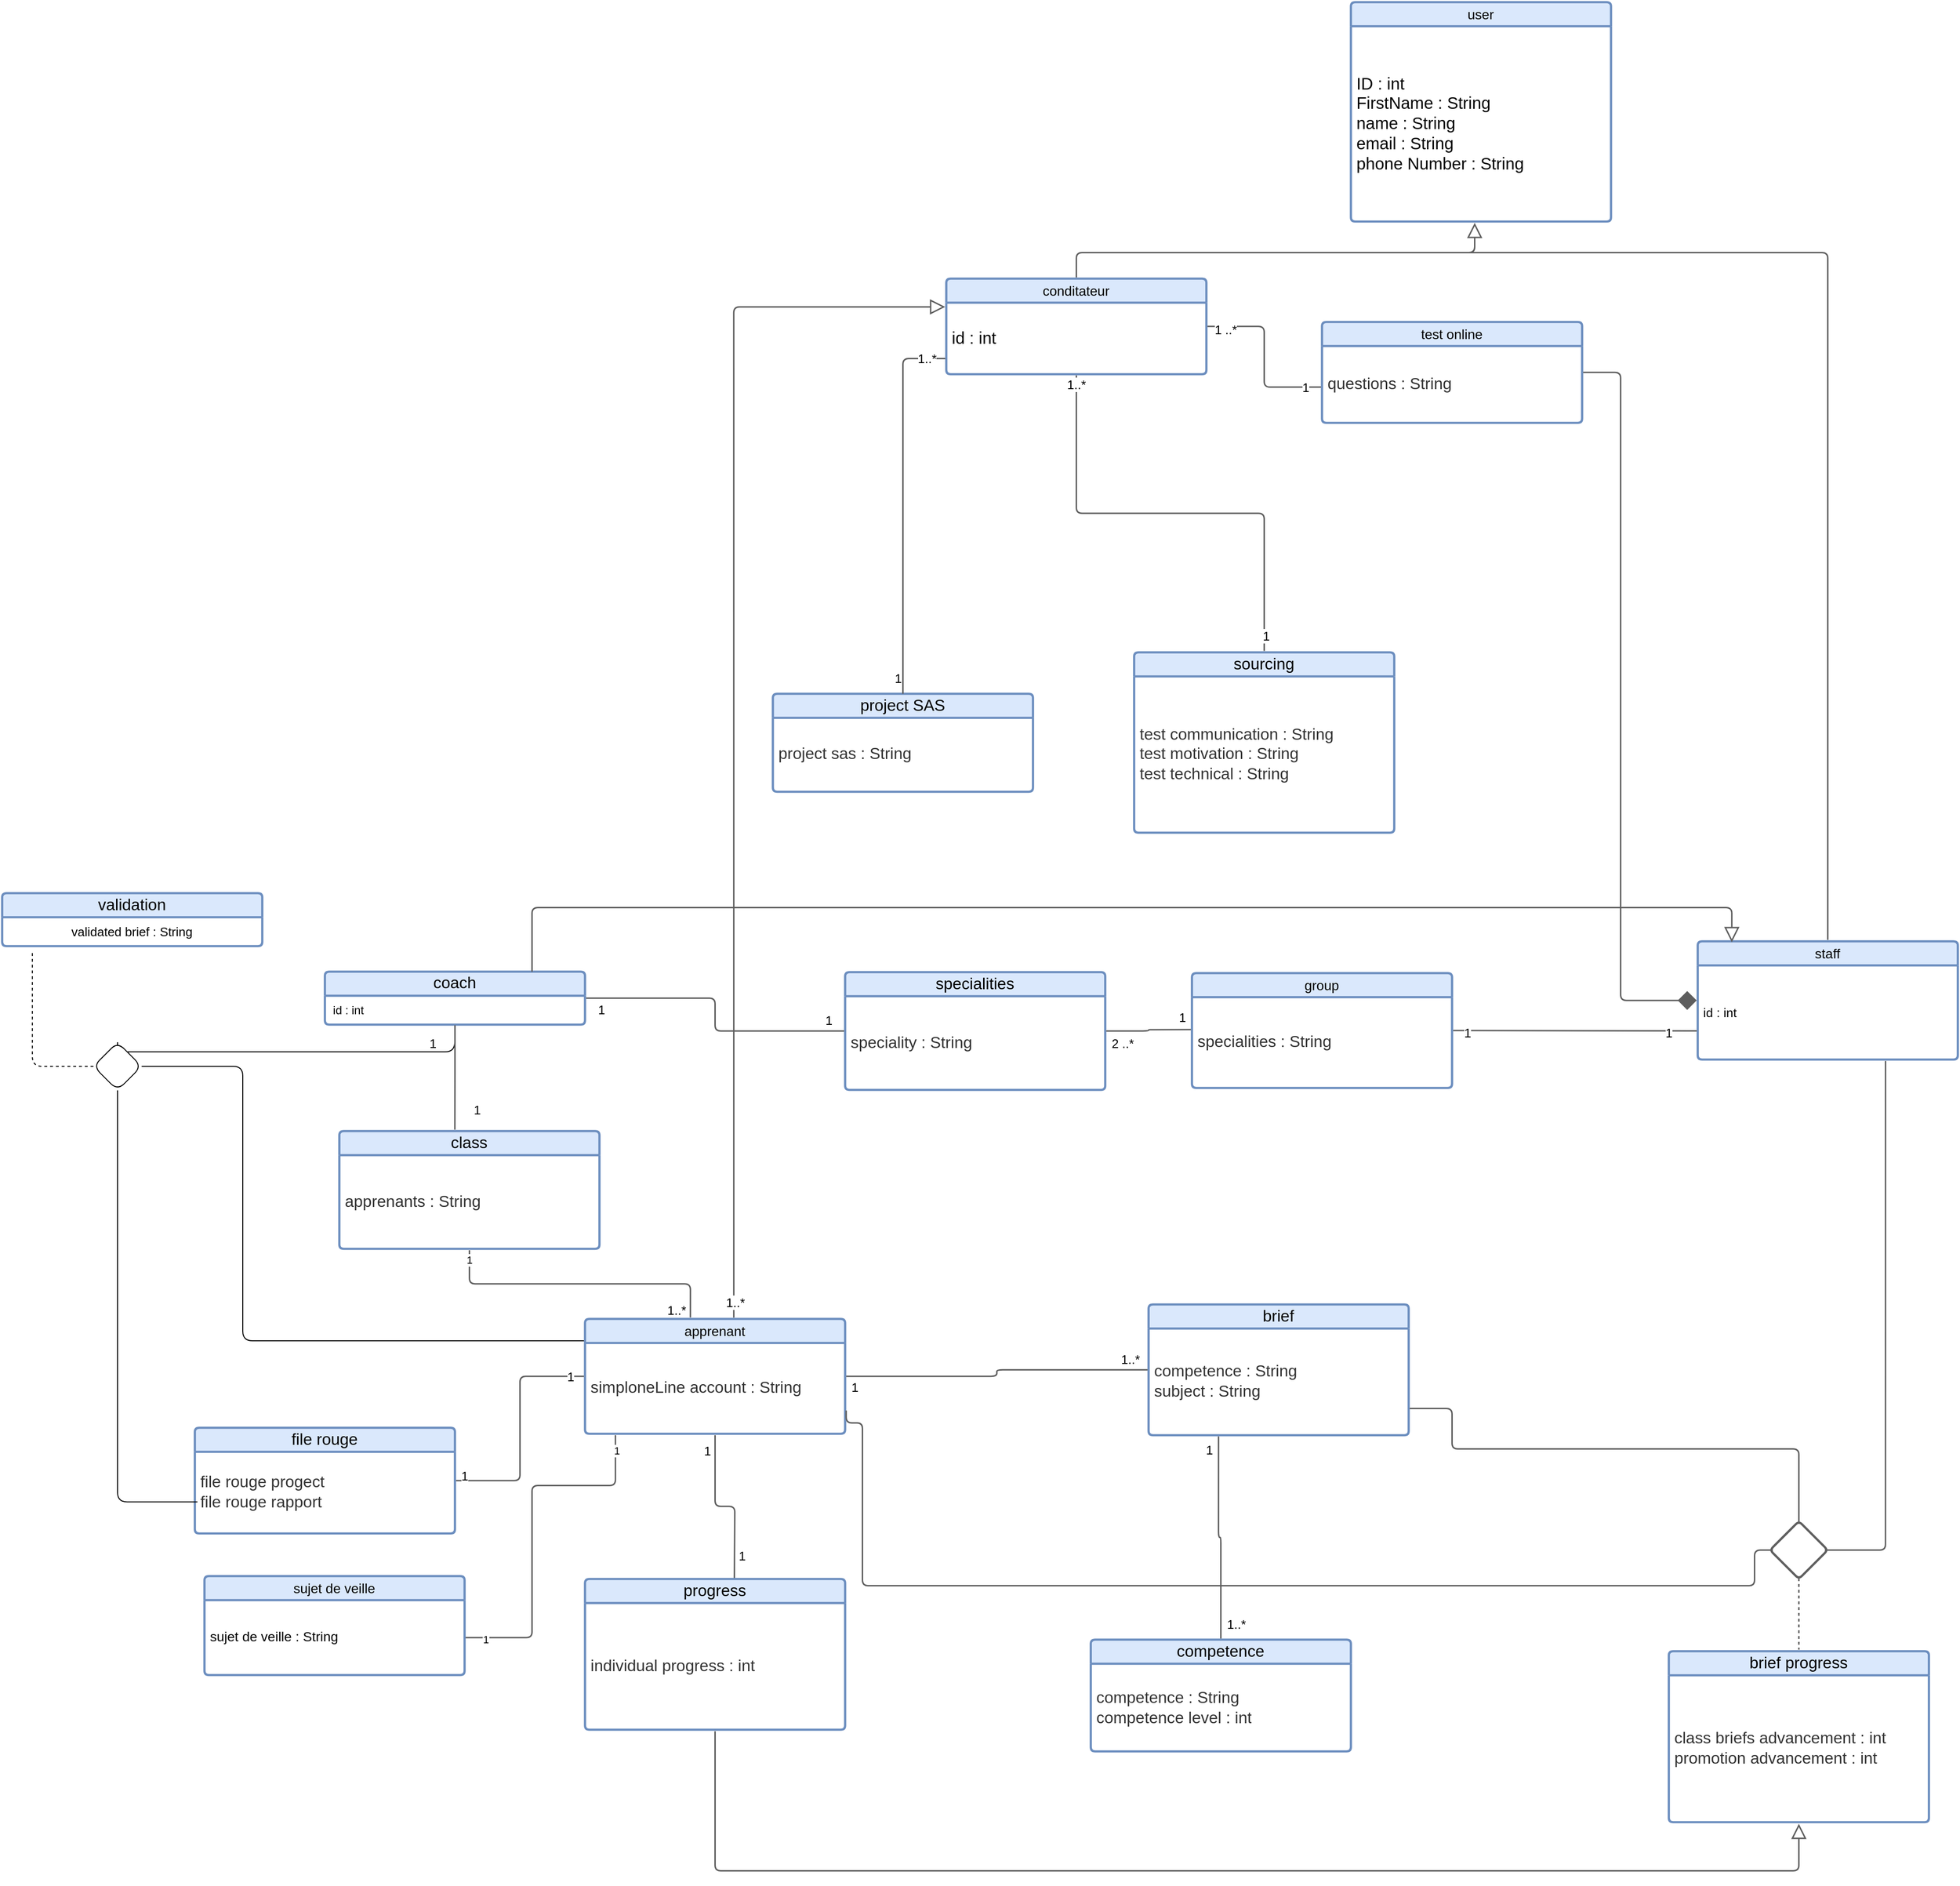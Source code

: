 <mxfile version="15.8.4" type="device"><diagram id="iFi_1IONrO33MIai2x0h" name="Page-1"><mxGraphModel dx="2500" dy="1008" grid="1" gridSize="10" guides="1" tooltips="1" connect="1" arrows="1" fold="1" page="1" pageScale="1" pageWidth="827" pageHeight="1169" math="0" shadow="0"><root><mxCell id="0"/><mxCell id="1" parent="0"/><mxCell id="5kZ_TZ2SqLqfajJlFCpO-47" value="conditateur" style="html=1;overflow=block;blockSpacing=1;whiteSpace=wrap;swimlane;childLayout=stackLayout;horizontal=1;horizontalStack=0;resizeParent=1;resizeParentMax=0;resizeLast=0;collapsible=0;fontStyle=0;marginBottom=0;swimlaneFillColor=#ffffff;startSize=25;whiteSpace=wrap;fontSize=14;whiteSpace=wrap;align=center;spacing=0;strokeColor=#6c8ebf;strokeOpacity=100;absoluteArcSize=1;arcSize=9;strokeWidth=2.3;fillColor=#dae8fc;rounded=1;" parent="1" vertex="1"><mxGeometry x="190" y="407" width="270" height="99.25" as="geometry"/></mxCell><mxCell id="5kZ_TZ2SqLqfajJlFCpO-48" value="id : int" style="part=1;html=1;whiteSpace=wrap;resizeHeight=0;strokeColor=none;fillColor=none;align=left;verticalAlign=middle;spacingLeft=4;spacingRight=4;overflow=hidden;rotatable=0;points=[[0,0.5],[1,0.5]];portConstraint=eastwest;swimlaneFillColor=#ffffff;strokeOpacity=100;whiteSpace=wrap;fontSize=17.3;fontColor=#000000;rounded=1;" parent="5kZ_TZ2SqLqfajJlFCpO-47" vertex="1"><mxGeometry y="25" width="270" height="74.25" as="geometry"/></mxCell><mxCell id="5kZ_TZ2SqLqfajJlFCpO-49" value="staff" style="html=1;overflow=block;blockSpacing=1;whiteSpace=wrap;swimlane;childLayout=stackLayout;horizontal=1;horizontalStack=0;resizeParent=1;resizeParentMax=0;resizeLast=0;collapsible=0;fontStyle=0;marginBottom=0;swimlaneFillColor=#ffffff;startSize=25;whiteSpace=wrap;fontSize=14;whiteSpace=wrap;align=center;spacing=0;strokeColor=#6c8ebf;strokeOpacity=100;absoluteArcSize=1;arcSize=9;strokeWidth=2.3;fillColor=#dae8fc;rounded=1;" parent="1" vertex="1"><mxGeometry x="970" y="1095" width="270" height="122.75" as="geometry"/></mxCell><mxCell id="5kZ_TZ2SqLqfajJlFCpO-50" value="id : int" style="part=1;html=1;whiteSpace=wrap;resizeHeight=0;strokeColor=none;fillColor=none;align=left;verticalAlign=middle;spacingLeft=4;spacingRight=4;overflow=hidden;rotatable=0;points=[[0,0.5],[1,0.5]];portConstraint=eastwest;swimlaneFillColor=#ffffff;strokeOpacity=100;whiteSpace=wrap;fontSize=13;rounded=1;" parent="5kZ_TZ2SqLqfajJlFCpO-49" vertex="1"><mxGeometry y="25" width="270" height="97.75" as="geometry"/></mxCell><mxCell id="5kZ_TZ2SqLqfajJlFCpO-51" value="test online" style="html=1;overflow=block;blockSpacing=1;whiteSpace=wrap;swimlane;childLayout=stackLayout;horizontal=1;horizontalStack=0;resizeParent=1;resizeParentMax=0;resizeLast=0;collapsible=0;fontStyle=0;marginBottom=0;swimlaneFillColor=#ffffff;startSize=25;whiteSpace=wrap;fontSize=14;whiteSpace=wrap;align=center;spacing=0;strokeColor=#6c8ebf;strokeOpacity=100;absoluteArcSize=1;arcSize=9;strokeWidth=2.3;fillColor=#dae8fc;rounded=1;" parent="1" vertex="1"><mxGeometry x="580" y="452" width="270" height="104.75" as="geometry"/></mxCell><mxCell id="5kZ_TZ2SqLqfajJlFCpO-52" value="questions : String" style="part=1;html=1;whiteSpace=wrap;resizeHeight=0;strokeColor=none;fillColor=none;align=left;verticalAlign=middle;spacingLeft=4;spacingRight=4;overflow=hidden;rotatable=0;points=[[0,0.5],[1,0.5]];portConstraint=eastwest;swimlaneFillColor=#ffffff;strokeOpacity=100;whiteSpace=wrap;fontSize=16.7;fontColor=#333333;rounded=1;" parent="5kZ_TZ2SqLqfajJlFCpO-51" vertex="1"><mxGeometry y="25" width="270" height="79.75" as="geometry"/></mxCell><UserObject label="" lucidchartObjectId="7u-u6jPQKgMD" id="5kZ_TZ2SqLqfajJlFCpO-53"><mxCell style="html=1;jettySize=18;whiteSpace=wrap;fontSize=13;strokeColor=#5E5E5E;strokeWidth=1.5;arcSize=12;edgeStyle=orthogonalEdgeStyle;startArrow=none;;endArrow=none;;exitX=1.004;exitY=0.5;exitPerimeter=0;entryX=-0.004;entryY=0.645;entryPerimeter=0;" parent="1" source="5kZ_TZ2SqLqfajJlFCpO-47" target="5kZ_TZ2SqLqfajJlFCpO-51" edge="1"><mxGeometry width="100" height="100" relative="1" as="geometry"><Array as="points"/></mxGeometry></mxCell></UserObject><mxCell id="5kZ_TZ2SqLqfajJlFCpO-54" value="1 ..*" style="text;html=1;resizable=0;labelBackgroundColor=#ffffff;align=center;verticalAlign=middle;;fontSize=13;rounded=1;" parent="5kZ_TZ2SqLqfajJlFCpO-53" vertex="1"><mxGeometry x="-0.83" relative="1" as="geometry"><mxPoint x="3" y="3" as="offset"/></mxGeometry></mxCell><mxCell id="5kZ_TZ2SqLqfajJlFCpO-55" value="1" style="text;html=1;resizable=0;labelBackgroundColor=#ffffff;align=center;verticalAlign=middle;;fontSize=13;rounded=1;" parent="5kZ_TZ2SqLqfajJlFCpO-53" vertex="1"><mxGeometry x="0.822" relative="1" as="geometry"><mxPoint as="offset"/></mxGeometry></mxCell><mxCell id="5kZ_TZ2SqLqfajJlFCpO-56" value="project SAS" style="html=1;overflow=block;blockSpacing=1;whiteSpace=wrap;swimlane;childLayout=stackLayout;horizontal=1;horizontalStack=0;resizeParent=1;resizeParentMax=0;resizeLast=0;collapsible=0;fontStyle=0;marginBottom=0;swimlaneFillColor=#ffffff;startSize=25;whiteSpace=wrap;fontSize=16.7;whiteSpace=wrap;align=center;spacing=0;strokeColor=#6c8ebf;strokeOpacity=100;absoluteArcSize=1;arcSize=9;strokeWidth=2.3;fillColor=#dae8fc;rounded=1;" parent="1" vertex="1"><mxGeometry x="10" y="838" width="270" height="101.75" as="geometry"/></mxCell><mxCell id="5kZ_TZ2SqLqfajJlFCpO-57" value="project sas : String" style="part=1;html=1;whiteSpace=wrap;resizeHeight=0;strokeColor=none;fillColor=none;align=left;verticalAlign=middle;spacingLeft=4;spacingRight=4;overflow=hidden;rotatable=0;points=[[0,0.5],[1,0.5]];portConstraint=eastwest;swimlaneFillColor=#ffffff;strokeOpacity=100;whiteSpace=wrap;fontSize=16.7;fontColor=#333333;rounded=1;" parent="5kZ_TZ2SqLqfajJlFCpO-56" vertex="1"><mxGeometry y="25" width="270" height="76.75" as="geometry"/></mxCell><UserObject label="" lucidchartObjectId="xE-u6oI-9rrr" id="5kZ_TZ2SqLqfajJlFCpO-58"><mxCell style="html=1;jettySize=18;whiteSpace=wrap;fontSize=13;strokeColor=#5E5E5E;strokeWidth=1.5;arcSize=12;edgeStyle=orthogonalEdgeStyle;startArrow=none;;endArrow=none;;exitX=0.5;exitY=1.012;exitPerimeter=0;entryX=0.5;entryY=-0.008;entryPerimeter=0;" parent="1" source="5kZ_TZ2SqLqfajJlFCpO-47" target="5kZ_TZ2SqLqfajJlFCpO-61" edge="1"><mxGeometry width="100" height="100" relative="1" as="geometry"><Array as="points"/></mxGeometry></mxCell></UserObject><mxCell id="5kZ_TZ2SqLqfajJlFCpO-59" value="1..*" style="edgeLabel;html=1;align=center;verticalAlign=middle;resizable=0;points=[];fontSize=13;" parent="5kZ_TZ2SqLqfajJlFCpO-58" vertex="1" connectable="0"><mxGeometry x="-0.963" relative="1" as="geometry"><mxPoint as="offset"/></mxGeometry></mxCell><mxCell id="5kZ_TZ2SqLqfajJlFCpO-60" value="1" style="edgeLabel;html=1;align=center;verticalAlign=middle;resizable=0;points=[];fontSize=13;" parent="5kZ_TZ2SqLqfajJlFCpO-58" vertex="1" connectable="0"><mxGeometry x="0.934" y="2" relative="1" as="geometry"><mxPoint as="offset"/></mxGeometry></mxCell><mxCell id="5kZ_TZ2SqLqfajJlFCpO-61" value="sourcing" style="html=1;overflow=block;blockSpacing=1;whiteSpace=wrap;swimlane;childLayout=stackLayout;horizontal=1;horizontalStack=0;resizeParent=1;resizeParentMax=0;resizeLast=0;collapsible=0;fontStyle=0;marginBottom=0;swimlaneFillColor=#ffffff;startSize=25;whiteSpace=wrap;fontSize=16.7;whiteSpace=wrap;align=center;spacing=0;strokeColor=#6c8ebf;strokeOpacity=100;absoluteArcSize=1;arcSize=9;strokeWidth=2.3;fillColor=#dae8fc;rounded=1;" parent="1" vertex="1"><mxGeometry x="385" y="795" width="270" height="187.25" as="geometry"/></mxCell><mxCell id="5kZ_TZ2SqLqfajJlFCpO-62" value="test communication : String&lt;br&gt;test motivation : String&lt;br&gt;test technical : String" style="part=1;html=1;whiteSpace=wrap;resizeHeight=0;strokeColor=none;fillColor=none;align=left;verticalAlign=middle;spacingLeft=4;spacingRight=4;overflow=hidden;rotatable=0;points=[[0,0.5],[1,0.5]];portConstraint=eastwest;swimlaneFillColor=#ffffff;strokeOpacity=100;whiteSpace=wrap;fontSize=16.7;fontColor=#333333;rounded=1;" parent="5kZ_TZ2SqLqfajJlFCpO-61" vertex="1"><mxGeometry y="25" width="270" height="162.25" as="geometry"/></mxCell><UserObject label="" lucidchartObjectId="IZ-u.gQhB9zU" id="5kZ_TZ2SqLqfajJlFCpO-63"><mxCell style="html=1;jettySize=18;whiteSpace=wrap;fontSize=13;strokeColor=#5E5E5E;strokeWidth=1.5;arcSize=12;edgeStyle=orthogonalEdgeStyle;startArrow=none;;endArrow=none;;entryX=0.5;entryY=0;entryDx=0;entryDy=0;" parent="1" target="5kZ_TZ2SqLqfajJlFCpO-56" edge="1"><mxGeometry width="100" height="100" relative="1" as="geometry"><Array as="points"><mxPoint x="145" y="490"/></Array><mxPoint x="189" y="490" as="sourcePoint"/><mxPoint x="145" y="826.575" as="targetPoint"/></mxGeometry></mxCell></UserObject><mxCell id="5kZ_TZ2SqLqfajJlFCpO-64" value="1..*" style="text;html=1;resizable=0;labelBackgroundColor=#ffffff;align=center;verticalAlign=middle;;fontSize=13;rounded=1;" parent="5kZ_TZ2SqLqfajJlFCpO-63" vertex="1"><mxGeometry x="-0.939" relative="1" as="geometry"><mxPoint x="-7" as="offset"/></mxGeometry></mxCell><mxCell id="5kZ_TZ2SqLqfajJlFCpO-65" value="1" style="text;html=1;resizable=0;labelBackgroundColor=#ffffff;align=center;verticalAlign=middle;;fontSize=13;rounded=1;" parent="5kZ_TZ2SqLqfajJlFCpO-63" vertex="1"><mxGeometry x="0.956" relative="1" as="geometry"><mxPoint x="-5" y="-8" as="offset"/></mxGeometry></mxCell><UserObject label="" lucidchartObjectId="b6-uvmp-39_0" id="5kZ_TZ2SqLqfajJlFCpO-66"><mxCell style="html=1;jettySize=18;whiteSpace=wrap;fontSize=13;strokeColor=#5E5E5E;strokeWidth=1.5;arcSize=12;edgeStyle=orthogonalEdgeStyle;startArrow=diamond;startFill=1;startSize=16;;endArrow=none;;exitX=-0.004;exitY=0.5;exitPerimeter=0;entryX=1.004;entryY=0.5;entryPerimeter=0;" parent="1" source="5kZ_TZ2SqLqfajJlFCpO-49" target="5kZ_TZ2SqLqfajJlFCpO-51" edge="1"><mxGeometry width="100" height="100" relative="1" as="geometry"><Array as="points"><mxPoint x="890" y="1156"/><mxPoint x="890" y="504"/></Array></mxGeometry></mxCell></UserObject><UserObject label="" lucidchartObjectId="Y9-ui7jNYB69" id="5kZ_TZ2SqLqfajJlFCpO-68"><mxCell style="html=1;jettySize=18;whiteSpace=wrap;fontSize=13;strokeColor=#5E5E5E;strokeWidth=1.5;arcSize=12;edgeStyle=orthogonalEdgeStyle;startArrow=block;startFill=0;startSize=12;;endArrow=none;;exitX=-0.004;exitY=0.296;exitPerimeter=0;entryX=0.572;entryY=-0.012;entryPerimeter=0;" parent="1" source="5kZ_TZ2SqLqfajJlFCpO-47" target="5kZ_TZ2SqLqfajJlFCpO-70" edge="1"><mxGeometry width="100" height="100" relative="1" as="geometry"><Array as="points"/></mxGeometry></mxCell></UserObject><mxCell id="5kZ_TZ2SqLqfajJlFCpO-69" style="edgeStyle=orthogonalEdgeStyle;orthogonalLoop=1;jettySize=auto;html=1;entryX=1;entryY=0.5;entryDx=0;entryDy=0;endArrow=none;endFill=0;" parent="1" source="5kZ_TZ2SqLqfajJlFCpO-70" target="5kZ_TZ2SqLqfajJlFCpO-140" edge="1"><mxGeometry relative="1" as="geometry"><Array as="points"><mxPoint x="-540" y="1510"/><mxPoint x="-540" y="1225"/></Array></mxGeometry></mxCell><mxCell id="5kZ_TZ2SqLqfajJlFCpO-70" value="apprenant" style="html=1;overflow=block;blockSpacing=1;whiteSpace=wrap;swimlane;childLayout=stackLayout;horizontal=1;horizontalStack=0;resizeParent=1;resizeParentMax=0;resizeLast=0;collapsible=0;fontStyle=0;marginBottom=0;swimlaneFillColor=#ffffff;startSize=25;whiteSpace=wrap;fontSize=14;whiteSpace=wrap;align=center;spacing=0;strokeColor=#6c8ebf;strokeOpacity=100;absoluteArcSize=1;arcSize=9;strokeWidth=2.3;fillColor=#dae8fc;rounded=1;" parent="1" vertex="1"><mxGeometry x="-185" y="1487" width="270" height="119.25" as="geometry"/></mxCell><mxCell id="5kZ_TZ2SqLqfajJlFCpO-71" value="simploneLine account : String" style="part=1;html=1;whiteSpace=wrap;resizeHeight=0;strokeColor=none;fillColor=none;align=left;verticalAlign=middle;spacingLeft=4;spacingRight=4;overflow=hidden;rotatable=0;points=[[0,0.5],[1,0.5]];portConstraint=eastwest;swimlaneFillColor=#ffffff;strokeOpacity=100;whiteSpace=wrap;fontSize=16.7;fontColor=#333333;rounded=1;" parent="5kZ_TZ2SqLqfajJlFCpO-70" vertex="1"><mxGeometry y="25" width="270" height="94.25" as="geometry"/></mxCell><mxCell id="5kZ_TZ2SqLqfajJlFCpO-72" value="brief" style="html=1;overflow=block;blockSpacing=1;whiteSpace=wrap;swimlane;childLayout=stackLayout;horizontal=1;horizontalStack=0;resizeParent=1;resizeParentMax=0;resizeLast=0;collapsible=0;fontStyle=0;marginBottom=0;swimlaneFillColor=#ffffff;startSize=25;whiteSpace=wrap;fontSize=16.7;whiteSpace=wrap;align=center;spacing=0;strokeColor=#6c8ebf;strokeOpacity=100;absoluteArcSize=1;arcSize=9;strokeWidth=2.3;fillColor=#dae8fc;rounded=1;" parent="1" vertex="1"><mxGeometry x="400" y="1472" width="270" height="135.75" as="geometry"/></mxCell><mxCell id="5kZ_TZ2SqLqfajJlFCpO-73" value="competence : String&lt;br&gt;subject : String" style="part=1;html=1;whiteSpace=wrap;resizeHeight=0;strokeColor=none;fillColor=none;align=left;verticalAlign=middle;spacingLeft=4;spacingRight=4;overflow=hidden;rotatable=0;points=[[0,0.5],[1,0.5]];portConstraint=eastwest;swimlaneFillColor=#ffffff;strokeOpacity=100;whiteSpace=wrap;fontSize=16.7;fontColor=#333333;rounded=1;" parent="5kZ_TZ2SqLqfajJlFCpO-72" vertex="1"><mxGeometry y="25" width="270" height="110.75" as="geometry"/></mxCell><UserObject label="" lucidchartObjectId="C.-uoaowPNWw" id="5kZ_TZ2SqLqfajJlFCpO-74"><mxCell style="html=1;jettySize=18;whiteSpace=wrap;fontSize=13;strokeColor=#5E5E5E;strokeWidth=1.5;arcSize=12;edgeStyle=orthogonalEdgeStyle;startArrow=none;;endArrow=none;;exitX=1.004;exitY=0.5;exitPerimeter=0;entryX=-0.004;entryY=0.5;entryPerimeter=0;" parent="1" source="5kZ_TZ2SqLqfajJlFCpO-70" target="5kZ_TZ2SqLqfajJlFCpO-72" edge="1"><mxGeometry width="100" height="100" relative="1" as="geometry"><Array as="points"/></mxGeometry></mxCell></UserObject><mxCell id="5kZ_TZ2SqLqfajJlFCpO-75" value="1" style="text;html=1;resizable=0;labelBackgroundColor=#ffffff;align=center;verticalAlign=middle;;fontSize=13;rounded=1;" parent="5kZ_TZ2SqLqfajJlFCpO-74" vertex="1"><mxGeometry x="-0.944" relative="1" as="geometry"><mxPoint y="11.5" as="offset"/></mxGeometry></mxCell><mxCell id="5kZ_TZ2SqLqfajJlFCpO-76" value="1..*" style="text;html=1;resizable=0;labelBackgroundColor=#ffffff;align=center;verticalAlign=middle;;fontSize=13;rounded=1;" parent="5kZ_TZ2SqLqfajJlFCpO-74" vertex="1"><mxGeometry x="0.888" relative="1" as="geometry"><mxPoint y="-11.5" as="offset"/></mxGeometry></mxCell><UserObject label="" lucidchartObjectId="9a_uq-U1WEQw" id="5kZ_TZ2SqLqfajJlFCpO-80"><mxCell style="html=1;jettySize=18;whiteSpace=wrap;fontSize=13;strokeColor=#5E5E5E;strokeWidth=1.5;arcSize=12;edgeStyle=orthogonalEdgeStyle;startArrow=none;;endArrow=none;;entryX=1.004;entryY=0.5;entryPerimeter=0;" parent="1" target="5kZ_TZ2SqLqfajJlFCpO-105" edge="1"><mxGeometry width="100" height="100" relative="1" as="geometry"><Array as="points"><mxPoint x="969" y="1188"/></Array><mxPoint x="969.0" y="1188.0" as="sourcePoint"/></mxGeometry></mxCell></UserObject><mxCell id="5kZ_TZ2SqLqfajJlFCpO-81" value="1" style="text;html=1;resizable=0;labelBackgroundColor=#ffffff;align=center;verticalAlign=middle;;fontSize=13;rounded=1;" parent="5kZ_TZ2SqLqfajJlFCpO-80" vertex="1"><mxGeometry x="-0.921" relative="1" as="geometry"><mxPoint x="-19" y="2" as="offset"/></mxGeometry></mxCell><mxCell id="5kZ_TZ2SqLqfajJlFCpO-82" value="1" style="text;html=1;resizable=0;labelBackgroundColor=#ffffff;align=center;verticalAlign=middle;;fontSize=13;rounded=1;" parent="5kZ_TZ2SqLqfajJlFCpO-80" vertex="1"><mxGeometry x="0.855" relative="1" as="geometry"><mxPoint x="-4" y="2" as="offset"/></mxGeometry></mxCell><UserObject label="" lucidchartObjectId="ac_urJBIGnYw" id="5kZ_TZ2SqLqfajJlFCpO-83"><mxCell style="html=1;jettySize=18;whiteSpace=wrap;fontSize=13;strokeColor=#5E5E5E;strokeWidth=1.5;arcSize=12;edgeStyle=orthogonalEdgeStyle;startArrow=none;;endArrow=none;;exitX=0.269;exitY=1.009;exitPerimeter=0;entryX=0.5;entryY=-0.01;entryPerimeter=0;" parent="1" source="5kZ_TZ2SqLqfajJlFCpO-72" target="5kZ_TZ2SqLqfajJlFCpO-86" edge="1"><mxGeometry width="100" height="100" relative="1" as="geometry"><Array as="points"/></mxGeometry></mxCell></UserObject><mxCell id="5kZ_TZ2SqLqfajJlFCpO-84" value="1" style="text;html=1;resizable=0;labelBackgroundColor=#ffffff;align=center;verticalAlign=middle;;fontSize=13;rounded=1;" parent="5kZ_TZ2SqLqfajJlFCpO-83" vertex="1"><mxGeometry x="-0.867" relative="1" as="geometry"><mxPoint x="-10.37" as="offset"/></mxGeometry></mxCell><mxCell id="5kZ_TZ2SqLqfajJlFCpO-85" value="1..*" style="text;html=1;resizable=0;labelBackgroundColor=#ffffff;align=center;verticalAlign=middle;;fontSize=13;rounded=1;" parent="5kZ_TZ2SqLqfajJlFCpO-83" vertex="1"><mxGeometry x="0.857" relative="1" as="geometry"><mxPoint x="15.87" as="offset"/></mxGeometry></mxCell><mxCell id="5kZ_TZ2SqLqfajJlFCpO-86" value="competence" style="html=1;overflow=block;blockSpacing=1;whiteSpace=wrap;swimlane;childLayout=stackLayout;horizontal=1;horizontalStack=0;resizeParent=1;resizeParentMax=0;resizeLast=0;collapsible=0;fontStyle=0;marginBottom=0;swimlaneFillColor=#ffffff;startSize=25;whiteSpace=wrap;fontSize=16.7;whiteSpace=wrap;align=center;spacing=0;strokeColor=#6c8ebf;strokeOpacity=100;absoluteArcSize=1;arcSize=9;strokeWidth=2.3;fillColor=#dae8fc;rounded=1;" parent="1" vertex="1"><mxGeometry x="340" y="1820" width="270" height="116" as="geometry"/></mxCell><mxCell id="5kZ_TZ2SqLqfajJlFCpO-87" value="competence : String&lt;br&gt;competence level : int" style="part=1;html=1;whiteSpace=wrap;resizeHeight=0;strokeColor=none;fillColor=none;align=left;verticalAlign=middle;spacingLeft=4;spacingRight=4;overflow=hidden;rotatable=0;points=[[0,0.5],[1,0.5]];portConstraint=eastwest;swimlaneFillColor=#ffffff;strokeOpacity=100;whiteSpace=wrap;fontSize=16.7;fontColor=#333333;rounded=1;" parent="5kZ_TZ2SqLqfajJlFCpO-86" vertex="1"><mxGeometry y="25" width="270" height="91" as="geometry"/></mxCell><UserObject label="" lucidchartObjectId="wh_uhCj6eXka" id="5kZ_TZ2SqLqfajJlFCpO-88"><mxCell style="html=1;jettySize=18;whiteSpace=wrap;fontSize=13;strokeColor=#5E5E5E;strokeWidth=1.5;arcSize=12;edgeStyle=orthogonalEdgeStyle;startArrow=none;;endArrow=none;;exitX=0.5;exitY=1.013;exitPerimeter=0;" parent="1" source="5kZ_TZ2SqLqfajJlFCpO-70" edge="1"><mxGeometry width="100" height="100" relative="1" as="geometry"><Array as="points"/><mxPoint x="-30" y="1757" as="targetPoint"/></mxGeometry></mxCell></UserObject><mxCell id="5kZ_TZ2SqLqfajJlFCpO-89" value="1" style="text;html=1;resizable=0;labelBackgroundColor=#ffffff;align=center;verticalAlign=middle;;fontSize=13;rounded=1;" parent="5kZ_TZ2SqLqfajJlFCpO-88" vertex="1"><mxGeometry x="-0.811" relative="1" as="geometry"><mxPoint x="-8" as="offset"/></mxGeometry></mxCell><mxCell id="5kZ_TZ2SqLqfajJlFCpO-90" value="1" style="text;html=1;resizable=0;labelBackgroundColor=#ffffff;align=center;verticalAlign=middle;;fontSize=13;rounded=1;" parent="5kZ_TZ2SqLqfajJlFCpO-88" vertex="1"><mxGeometry x="0.716" relative="1" as="geometry"><mxPoint x="8" as="offset"/></mxGeometry></mxCell><UserObject label="" lucidchartObjectId="Hh_uf67QSrM~" id="5kZ_TZ2SqLqfajJlFCpO-91"><mxCell style="html=1;overflow=block;blockSpacing=1;whiteSpace=wrap;shape=rhombus;whiteSpace=wrap;fontSize=16.7;fontColor=#333333;spacing=3.8;strokeColor=#5e5e5e;strokeOpacity=100;absoluteArcSize=1;arcSize=9;strokeWidth=2.3;rounded=1;" parent="1" vertex="1"><mxGeometry x="1045" y="1697" width="60" height="60" as="geometry"/></mxCell></UserObject><UserObject label="" lucidchartObjectId="Xh_ufBq78t9U" id="5kZ_TZ2SqLqfajJlFCpO-92"><mxCell style="html=1;jettySize=18;whiteSpace=wrap;fontSize=13;strokeColor=#5E5E5E;strokeWidth=1.5;arcSize=12;edgeStyle=orthogonalEdgeStyle;startArrow=none;;endArrow=none;;exitX=0.722;exitY=1.012;exitPerimeter=0;entryX=0.987;entryY=0.5;entryPerimeter=0;" parent="1" source="5kZ_TZ2SqLqfajJlFCpO-49" target="5kZ_TZ2SqLqfajJlFCpO-91" edge="1"><mxGeometry width="100" height="100" relative="1" as="geometry"><Array as="points"/></mxGeometry></mxCell></UserObject><UserObject label="" lucidchartObjectId="3h_umFyIidFT" id="5kZ_TZ2SqLqfajJlFCpO-93"><mxCell style="html=1;jettySize=18;whiteSpace=wrap;fontSize=13;strokeColor=#5E5E5E;strokeWidth=1.5;arcSize=12;edgeStyle=orthogonalEdgeStyle;startArrow=none;;endArrow=none;;entryX=0.5;entryY=0.013;entryPerimeter=0;" parent="1" target="5kZ_TZ2SqLqfajJlFCpO-91" edge="1"><mxGeometry width="100" height="100" relative="1" as="geometry"><Array as="points"><mxPoint x="715" y="1580"/><mxPoint x="715" y="1622"/><mxPoint x="1075" y="1622"/></Array><mxPoint x="671" y="1580" as="sourcePoint"/></mxGeometry></mxCell></UserObject><UserObject label="" lucidchartObjectId="ri_uziZ_.zm_" id="5kZ_TZ2SqLqfajJlFCpO-94"><mxCell style="html=1;jettySize=18;whiteSpace=wrap;fontSize=13;strokeColor=#5E5E5E;dashed=1;fixDash=1;strokeWidth=1.5;arcSize=12;edgeStyle=orthogonalEdgeStyle;startArrow=none;;endArrow=none;;exitX=0.5;exitY=0.987;exitPerimeter=0;entryX=0.5;entryY=-0.009;entryPerimeter=0;" parent="1" source="5kZ_TZ2SqLqfajJlFCpO-91" target="5kZ_TZ2SqLqfajJlFCpO-95" edge="1"><mxGeometry width="100" height="100" relative="1" as="geometry"><Array as="points"/></mxGeometry></mxCell></UserObject><mxCell id="5kZ_TZ2SqLqfajJlFCpO-95" value="brief progress" style="html=1;overflow=block;blockSpacing=1;whiteSpace=wrap;swimlane;childLayout=stackLayout;horizontal=1;horizontalStack=0;resizeParent=1;resizeParentMax=0;resizeLast=0;collapsible=0;fontStyle=0;marginBottom=0;swimlaneFillColor=#ffffff;startSize=25;whiteSpace=wrap;fontSize=16.7;whiteSpace=wrap;align=center;spacing=0;strokeColor=#6c8ebf;strokeOpacity=100;absoluteArcSize=1;arcSize=9;strokeWidth=2.3;fillColor=#dae8fc;rounded=1;" parent="1" vertex="1"><mxGeometry x="940" y="1832" width="270" height="177.5" as="geometry"/></mxCell><mxCell id="5kZ_TZ2SqLqfajJlFCpO-96" value="class briefs advancement : int&lt;br&gt;promotion advancement : int" style="part=1;html=1;whiteSpace=wrap;resizeHeight=0;strokeColor=none;fillColor=none;align=left;verticalAlign=middle;spacingLeft=4;spacingRight=4;overflow=hidden;rotatable=0;points=[[0,0.5],[1,0.5]];portConstraint=eastwest;swimlaneFillColor=#ffffff;strokeOpacity=100;whiteSpace=wrap;fontSize=16.7;fontColor=#333333;rounded=1;" parent="5kZ_TZ2SqLqfajJlFCpO-95" vertex="1"><mxGeometry y="25" width="270" height="152.5" as="geometry"/></mxCell><mxCell id="5kZ_TZ2SqLqfajJlFCpO-97" value=" progress" style="html=1;overflow=block;blockSpacing=1;whiteSpace=wrap;swimlane;childLayout=stackLayout;horizontal=1;horizontalStack=0;resizeParent=1;resizeParentMax=0;resizeLast=0;collapsible=0;fontStyle=0;marginBottom=0;swimlaneFillColor=#ffffff;startSize=25;whiteSpace=wrap;fontSize=16.7;whiteSpace=wrap;align=center;spacing=0;strokeColor=#6c8ebf;strokeOpacity=100;absoluteArcSize=1;arcSize=9;strokeWidth=2.3;fillColor=#dae8fc;rounded=1;" parent="1" vertex="1"><mxGeometry x="-185" y="1757" width="270" height="156.5" as="geometry"/></mxCell><mxCell id="5kZ_TZ2SqLqfajJlFCpO-98" value="individual progress : int" style="part=1;html=1;whiteSpace=wrap;resizeHeight=0;strokeColor=none;fillColor=none;align=left;verticalAlign=middle;spacingLeft=4;spacingRight=4;overflow=hidden;rotatable=0;points=[[0,0.5],[1,0.5]];portConstraint=eastwest;swimlaneFillColor=#ffffff;strokeOpacity=100;whiteSpace=wrap;fontSize=16.7;fontColor=#333333;rounded=1;" parent="5kZ_TZ2SqLqfajJlFCpO-97" vertex="1"><mxGeometry y="25" width="270" height="131.5" as="geometry"/></mxCell><UserObject label="" lucidchartObjectId="Zk_uao4.tCMW" id="5kZ_TZ2SqLqfajJlFCpO-99"><mxCell style="html=1;jettySize=18;whiteSpace=wrap;fontSize=13;strokeColor=#5E5E5E;strokeWidth=1.5;arcSize=12;edgeStyle=orthogonalEdgeStyle;startArrow=block;startFill=0;startSize=12;;endArrow=none;;exitX=0.5;exitY=1.009;exitPerimeter=0;entryX=0.5;entryY=1.01;entryPerimeter=0;" parent="1" source="5kZ_TZ2SqLqfajJlFCpO-95" target="5kZ_TZ2SqLqfajJlFCpO-97" edge="1"><mxGeometry width="100" height="100" relative="1" as="geometry"><Array as="points"><mxPoint x="1075" y="2060"/><mxPoint x="-50" y="2060"/></Array></mxGeometry></mxCell></UserObject><UserObject label="" lucidchartObjectId="8l_uic.cMje." id="5kZ_TZ2SqLqfajJlFCpO-100"><mxCell style="html=1;jettySize=18;whiteSpace=wrap;fontSize=13;strokeColor=#5E5E5E;strokeWidth=1.5;arcSize=12;edgeStyle=orthogonalEdgeStyle;startArrow=none;;endArrow=none;;exitX=-0.004;exitY=0.5;exitPerimeter=0;entryX=1.004;entryY=0.5;entryPerimeter=0;" parent="1" source="5kZ_TZ2SqLqfajJlFCpO-70" target="5kZ_TZ2SqLqfajJlFCpO-102" edge="1"><mxGeometry width="100" height="100" relative="1" as="geometry"><Array as="points"/></mxGeometry></mxCell></UserObject><mxCell id="5kZ_TZ2SqLqfajJlFCpO-101" value="1" style="text;html=1;resizable=0;labelBackgroundColor=#ffffff;align=center;verticalAlign=middle;;fontSize=13;rounded=1;" parent="5kZ_TZ2SqLqfajJlFCpO-100" vertex="1"><mxGeometry x="-0.735" relative="1" as="geometry"><mxPoint x="18" as="offset"/></mxGeometry></mxCell><mxCell id="5kZ_TZ2SqLqfajJlFCpO-102" value="file rouge " style="html=1;overflow=block;blockSpacing=1;whiteSpace=wrap;swimlane;childLayout=stackLayout;horizontal=1;horizontalStack=0;resizeParent=1;resizeParentMax=0;resizeLast=0;collapsible=0;fontStyle=0;marginBottom=0;swimlaneFillColor=#ffffff;startSize=25;whiteSpace=wrap;fontSize=16.7;whiteSpace=wrap;align=center;spacing=0;strokeColor=#6c8ebf;strokeOpacity=100;absoluteArcSize=1;arcSize=9;strokeWidth=2.3;fillColor=#dae8fc;rounded=1;" parent="1" vertex="1"><mxGeometry x="-590" y="1600" width="270" height="109.75" as="geometry"/></mxCell><mxCell id="5kZ_TZ2SqLqfajJlFCpO-103" value="file rouge progect &#10;file rouge rapport" style="part=1;html=1;whiteSpace=wrap;resizeHeight=0;strokeColor=none;fillColor=none;align=left;verticalAlign=middle;spacingLeft=4;spacingRight=4;overflow=hidden;rotatable=0;points=[[0,0.5],[1,0.5]];portConstraint=eastwest;swimlaneFillColor=#ffffff;strokeOpacity=100;whiteSpace=wrap;fontSize=16.7;fontColor=#333333;rounded=1;" parent="5kZ_TZ2SqLqfajJlFCpO-102" vertex="1"><mxGeometry y="25" width="270" height="84.75" as="geometry"/></mxCell><UserObject label="" lucidchartObjectId="Rn_up1DO.NWR" id="5kZ_TZ2SqLqfajJlFCpO-104"><mxCell style="html=1;jettySize=18;whiteSpace=wrap;fontSize=13;strokeColor=#5E5E5E;strokeWidth=1.5;arcSize=12;edgeStyle=orthogonalEdgeStyle;startArrow=none;;endArrow=none;;exitX=1.004;exitY=0.798;exitPerimeter=0;entryX=0.013;entryY=0.5;entryPerimeter=0;" parent="1" source="5kZ_TZ2SqLqfajJlFCpO-70" target="5kZ_TZ2SqLqfajJlFCpO-91" edge="1"><mxGeometry width="100" height="100" relative="1" as="geometry"><Array as="points"><mxPoint x="103" y="1595"/><mxPoint x="103" y="1764"/><mxPoint x="1029" y="1764"/><mxPoint x="1029" y="1727"/></Array></mxGeometry></mxCell></UserObject><mxCell id="5kZ_TZ2SqLqfajJlFCpO-105" value="group" style="html=1;overflow=block;blockSpacing=1;whiteSpace=wrap;swimlane;childLayout=stackLayout;horizontal=1;horizontalStack=0;resizeParent=1;resizeParentMax=0;resizeLast=0;collapsible=0;fontStyle=0;marginBottom=0;swimlaneFillColor=#ffffff;startSize=25;whiteSpace=wrap;fontSize=14;whiteSpace=wrap;align=center;spacing=0;strokeColor=#6c8ebf;strokeOpacity=100;absoluteArcSize=1;arcSize=9;strokeWidth=2.3;fillColor=#dae8fc;rounded=1;" parent="1" vertex="1"><mxGeometry x="445" y="1128" width="270" height="119.25" as="geometry"/></mxCell><mxCell id="5kZ_TZ2SqLqfajJlFCpO-106" value="specialities : String" style="part=1;html=1;whiteSpace=wrap;resizeHeight=0;strokeColor=none;fillColor=none;align=left;verticalAlign=middle;spacingLeft=4;spacingRight=4;overflow=hidden;rotatable=0;points=[[0,0.5],[1,0.5]];portConstraint=eastwest;swimlaneFillColor=#ffffff;strokeOpacity=100;whiteSpace=wrap;fontSize=16.7;fontColor=#333333;rounded=1;" parent="5kZ_TZ2SqLqfajJlFCpO-105" vertex="1"><mxGeometry y="25" width="270" height="94.25" as="geometry"/></mxCell><mxCell id="5kZ_TZ2SqLqfajJlFCpO-107" value="specialities" style="html=1;overflow=block;blockSpacing=1;whiteSpace=wrap;swimlane;childLayout=stackLayout;horizontal=1;horizontalStack=0;resizeParent=1;resizeParentMax=0;resizeLast=0;collapsible=0;fontStyle=0;marginBottom=0;swimlaneFillColor=#ffffff;startSize=25;whiteSpace=wrap;fontSize=16.7;whiteSpace=wrap;align=center;spacing=0;strokeColor=#6c8ebf;strokeOpacity=100;absoluteArcSize=1;arcSize=9;strokeWidth=2.3;fillColor=#dae8fc;rounded=1;" parent="1" vertex="1"><mxGeometry x="85" y="1127" width="270" height="122.25" as="geometry"/></mxCell><mxCell id="5kZ_TZ2SqLqfajJlFCpO-108" value="speciality : String" style="part=1;html=1;whiteSpace=wrap;resizeHeight=0;strokeColor=none;fillColor=none;align=left;verticalAlign=middle;spacingLeft=4;spacingRight=4;overflow=hidden;rotatable=0;points=[[0,0.5],[1,0.5]];portConstraint=eastwest;swimlaneFillColor=#ffffff;strokeOpacity=100;whiteSpace=wrap;fontSize=16.7;fontColor=#333333;rounded=1;" parent="5kZ_TZ2SqLqfajJlFCpO-107" vertex="1"><mxGeometry y="25" width="270" height="97.25" as="geometry"/></mxCell><UserObject label="" lucidchartObjectId="KF_umzU62rY-" id="5kZ_TZ2SqLqfajJlFCpO-109"><mxCell style="html=1;jettySize=18;whiteSpace=wrap;fontSize=13;strokeColor=#5E5E5E;strokeWidth=1.5;arcSize=12;edgeStyle=orthogonalEdgeStyle;startArrow=none;;endArrow=none;;exitX=1.004;exitY=0.5;exitPerimeter=0;entryX=-0.004;entryY=0.492;entryPerimeter=0;" parent="1" source="5kZ_TZ2SqLqfajJlFCpO-107" target="5kZ_TZ2SqLqfajJlFCpO-105" edge="1"><mxGeometry width="100" height="100" relative="1" as="geometry"><Array as="points"/></mxGeometry></mxCell></UserObject><mxCell id="5kZ_TZ2SqLqfajJlFCpO-110" value="2 ..*" style="text;html=1;resizable=0;labelBackgroundColor=#ffffff;align=center;verticalAlign=middle;;fontSize=13;rounded=1;" parent="5kZ_TZ2SqLqfajJlFCpO-109" vertex="1"><mxGeometry x="-0.623" relative="1" as="geometry"><mxPoint y="12.72" as="offset"/></mxGeometry></mxCell><mxCell id="5kZ_TZ2SqLqfajJlFCpO-111" value="1" style="text;html=1;resizable=0;labelBackgroundColor=#ffffff;align=center;verticalAlign=middle;;fontSize=13;rounded=1;" parent="5kZ_TZ2SqLqfajJlFCpO-109" vertex="1"><mxGeometry x="0.791" relative="1" as="geometry"><mxPoint y="-12.72" as="offset"/></mxGeometry></mxCell><UserObject label="" lucidchartObjectId="iG_uWifrm3r2" id="5kZ_TZ2SqLqfajJlFCpO-112"><mxCell style="html=1;jettySize=18;whiteSpace=wrap;fontSize=13;strokeColor=#5E5E5E;strokeWidth=1.5;arcSize=12;edgeStyle=orthogonalEdgeStyle;startArrow=none;;endArrow=none;;exitX=-0.004;exitY=0.5;exitPerimeter=0;entryX=1.004;entryY=0.5;entryPerimeter=0;" parent="1" source="5kZ_TZ2SqLqfajJlFCpO-107" target="5kZ_TZ2SqLqfajJlFCpO-116" edge="1"><mxGeometry width="100" height="100" relative="1" as="geometry"><Array as="points"/></mxGeometry></mxCell></UserObject><mxCell id="5kZ_TZ2SqLqfajJlFCpO-113" value="1" style="text;html=1;resizable=0;labelBackgroundColor=#ffffff;align=center;verticalAlign=middle;;fontSize=13;rounded=1;" parent="5kZ_TZ2SqLqfajJlFCpO-112" vertex="1"><mxGeometry x="-0.892" relative="1" as="geometry"><mxPoint y="-11.5" as="offset"/></mxGeometry></mxCell><mxCell id="5kZ_TZ2SqLqfajJlFCpO-114" value="1" style="text;html=1;resizable=0;labelBackgroundColor=#ffffff;align=center;verticalAlign=middle;;fontSize=13;rounded=1;" parent="5kZ_TZ2SqLqfajJlFCpO-112" vertex="1"><mxGeometry x="0.894" relative="1" as="geometry"><mxPoint y="11.5" as="offset"/></mxGeometry></mxCell><mxCell id="5kZ_TZ2SqLqfajJlFCpO-115" style="edgeStyle=orthogonalEdgeStyle;orthogonalLoop=1;jettySize=auto;html=1;entryX=0.5;entryY=0;entryDx=0;entryDy=0;endArrow=none;endFill=0;" parent="1" source="5kZ_TZ2SqLqfajJlFCpO-116" target="5kZ_TZ2SqLqfajJlFCpO-140" edge="1"><mxGeometry relative="1" as="geometry"><Array as="points"><mxPoint x="-320" y="1210"/><mxPoint x="-670" y="1210"/></Array></mxGeometry></mxCell><mxCell id="5kZ_TZ2SqLqfajJlFCpO-116" value="coach" style="html=1;overflow=block;blockSpacing=1;whiteSpace=wrap;swimlane;childLayout=stackLayout;horizontal=1;horizontalStack=0;resizeParent=1;resizeParentMax=0;resizeLast=0;collapsible=0;fontStyle=0;marginBottom=0;swimlaneFillColor=#ffffff;startSize=25;whiteSpace=wrap;fontSize=16.7;whiteSpace=wrap;align=center;spacing=0;strokeColor=#6c8ebf;strokeOpacity=100;absoluteArcSize=1;arcSize=9;strokeWidth=2.3;fillColor=#dae8fc;rounded=1;" parent="1" vertex="1"><mxGeometry x="-455" y="1126.5" width="270" height="55" as="geometry"/></mxCell><mxCell id="U2d3heqqQbl6dGX1BxAu-1" value="&amp;nbsp; id : int" style="text;html=1;strokeColor=none;fillColor=none;align=left;verticalAlign=middle;whiteSpace=wrap;rounded=0;" vertex="1" parent="5kZ_TZ2SqLqfajJlFCpO-116"><mxGeometry y="25" width="270" height="30" as="geometry"/></mxCell><UserObject label="" lucidchartObjectId="YG_u4dtyinf3" id="5kZ_TZ2SqLqfajJlFCpO-117"><mxCell style="html=1;jettySize=18;whiteSpace=wrap;fontSize=13;strokeColor=#5E5E5E;strokeWidth=1.5;arcSize=12;edgeStyle=orthogonalEdgeStyle;startArrow=none;;endArrow=none;;exitX=0.5;exitY=1.012;exitPerimeter=0;entryX=0.444;entryY=-0.012;entryPerimeter=0;" parent="1" source="5kZ_TZ2SqLqfajJlFCpO-116" target="5kZ_TZ2SqLqfajJlFCpO-120" edge="1"><mxGeometry width="100" height="100" relative="1" as="geometry"><Array as="points"/></mxGeometry></mxCell></UserObject><mxCell id="5kZ_TZ2SqLqfajJlFCpO-118" value="1" style="text;html=1;resizable=0;labelBackgroundColor=#ffffff;align=center;verticalAlign=middle;;fontSize=13;rounded=1;" parent="5kZ_TZ2SqLqfajJlFCpO-117" vertex="1"><mxGeometry x="-0.655" relative="1" as="geometry"><mxPoint x="-23.12" as="offset"/></mxGeometry></mxCell><mxCell id="5kZ_TZ2SqLqfajJlFCpO-119" value="1" style="text;html=1;resizable=0;labelBackgroundColor=#ffffff;align=center;verticalAlign=middle;;fontSize=13;rounded=1;" parent="5kZ_TZ2SqLqfajJlFCpO-117" vertex="1"><mxGeometry x="0.614" relative="1" as="geometry"><mxPoint x="23.12" as="offset"/></mxGeometry></mxCell><mxCell id="5kZ_TZ2SqLqfajJlFCpO-120" value="class" style="html=1;overflow=block;blockSpacing=1;whiteSpace=wrap;swimlane;childLayout=stackLayout;horizontal=1;horizontalStack=0;resizeParent=1;resizeParentMax=0;resizeLast=0;collapsible=0;fontStyle=0;marginBottom=0;swimlaneFillColor=#ffffff;startSize=25;whiteSpace=wrap;fontSize=16.7;whiteSpace=wrap;align=center;spacing=0;strokeColor=#6c8ebf;strokeOpacity=100;absoluteArcSize=1;arcSize=9;strokeWidth=2.3;fillColor=#dae8fc;rounded=1;" parent="1" vertex="1"><mxGeometry x="-440" y="1292" width="270" height="122.25" as="geometry"/></mxCell><mxCell id="5kZ_TZ2SqLqfajJlFCpO-121" value="apprenants : String" style="part=1;html=1;whiteSpace=wrap;resizeHeight=0;strokeColor=none;fillColor=none;align=left;verticalAlign=middle;spacingLeft=4;spacingRight=4;overflow=hidden;rotatable=0;points=[[0,0.5],[1,0.5]];portConstraint=eastwest;swimlaneFillColor=#ffffff;strokeOpacity=100;whiteSpace=wrap;fontSize=16.7;fontColor=#333333;rounded=1;" parent="5kZ_TZ2SqLqfajJlFCpO-120" vertex="1"><mxGeometry y="25" width="270" height="97.25" as="geometry"/></mxCell><UserObject label="" lucidchartObjectId="pH_uH5-ZZxDe" id="5kZ_TZ2SqLqfajJlFCpO-122"><mxCell style="html=1;jettySize=18;whiteSpace=wrap;fontSize=13;strokeColor=#5E5E5E;strokeWidth=1.5;arcSize=12;edgeStyle=orthogonalEdgeStyle;startArrow=none;;endArrow=none;;exitX=0.5;exitY=1.012;exitPerimeter=0;entryX=0.405;entryY=-0.013;entryPerimeter=0;" parent="1" source="5kZ_TZ2SqLqfajJlFCpO-120" target="5kZ_TZ2SqLqfajJlFCpO-70" edge="1"><mxGeometry width="100" height="100" relative="1" as="geometry"><Array as="points"/></mxGeometry></mxCell></UserObject><mxCell id="5kZ_TZ2SqLqfajJlFCpO-123" value="1" style="text;html=1;resizable=0;labelBackgroundColor=#ffffff;align=center;verticalAlign=middle;;fontSize=13;rounded=1;" parent="5kZ_TZ2SqLqfajJlFCpO-122" vertex="1"><mxGeometry x="-0.901" relative="1" as="geometry"><mxPoint x="-5" y="219" as="offset"/></mxGeometry></mxCell><mxCell id="5kZ_TZ2SqLqfajJlFCpO-124" value="1..*" style="text;html=1;resizable=0;labelBackgroundColor=#ffffff;align=center;verticalAlign=middle;;fontSize=13;rounded=1;" parent="5kZ_TZ2SqLqfajJlFCpO-122" vertex="1"><mxGeometry x="0.914" relative="1" as="geometry"><mxPoint x="46" y="-3" as="offset"/></mxGeometry></mxCell><mxCell id="5kZ_TZ2SqLqfajJlFCpO-125" value="1" style="edgeLabel;html=1;align=center;verticalAlign=middle;resizable=0;points=[];rounded=1;" parent="5kZ_TZ2SqLqfajJlFCpO-122" vertex="1" connectable="0"><mxGeometry x="-0.934" relative="1" as="geometry"><mxPoint as="offset"/></mxGeometry></mxCell><UserObject label="" lucidchartObjectId="PJ_uJSJ7Fj0U" id="5kZ_TZ2SqLqfajJlFCpO-126"><mxCell style="html=1;jettySize=18;whiteSpace=wrap;fontSize=13;strokeColor=#5E5E5E;strokeWidth=1.5;arcSize=12;edgeStyle=orthogonalEdgeStyle;startArrow=none;;endArrow=none;;exitX=0.117;exitY=1.013;exitPerimeter=0;entryX=1;entryY=0.5;entryDx=0;entryDy=0;" parent="1" source="5kZ_TZ2SqLqfajJlFCpO-70" target="5kZ_TZ2SqLqfajJlFCpO-131" edge="1"><mxGeometry width="100" height="100" relative="1" as="geometry"><Array as="points"><mxPoint x="-153" y="1660"/><mxPoint x="-240" y="1660"/><mxPoint x="-240" y="1818"/></Array><mxPoint x="-300" y="1682" as="targetPoint"/></mxGeometry></mxCell></UserObject><mxCell id="5kZ_TZ2SqLqfajJlFCpO-127" value="1..*" style="text;html=1;resizable=0;labelBackgroundColor=#ffffff;align=center;verticalAlign=middle;;fontSize=13;rounded=1;" parent="5kZ_TZ2SqLqfajJlFCpO-126" vertex="1"><mxGeometry x="-0.87" relative="1" as="geometry"><mxPoint x="63" y="-154" as="offset"/></mxGeometry></mxCell><mxCell id="5kZ_TZ2SqLqfajJlFCpO-128" value="1" style="edgeLabel;html=1;align=center;verticalAlign=middle;resizable=0;points=[];rounded=1;" parent="5kZ_TZ2SqLqfajJlFCpO-126" vertex="1" connectable="0"><mxGeometry x="-0.916" y="1" relative="1" as="geometry"><mxPoint as="offset"/></mxGeometry></mxCell><mxCell id="5kZ_TZ2SqLqfajJlFCpO-129" value="1" style="edgeLabel;html=1;align=center;verticalAlign=middle;resizable=0;points=[];rounded=1;" parent="5kZ_TZ2SqLqfajJlFCpO-126" vertex="1" connectable="0"><mxGeometry x="0.881" y="2" relative="1" as="geometry"><mxPoint as="offset"/></mxGeometry></mxCell><mxCell id="5kZ_TZ2SqLqfajJlFCpO-130" value="sujet de veille" style="html=1;overflow=block;blockSpacing=1;whiteSpace=wrap;swimlane;childLayout=stackLayout;horizontal=1;horizontalStack=0;resizeParent=1;resizeParentMax=0;resizeLast=0;collapsible=0;fontStyle=0;marginBottom=0;swimlaneFillColor=#ffffff;startSize=25;whiteSpace=wrap;fontSize=14;whiteSpace=wrap;align=center;spacing=0;strokeColor=#6c8ebf;strokeOpacity=100;absoluteArcSize=1;arcSize=9;strokeWidth=2.3;fillColor=#dae8fc;rounded=1;" parent="1" vertex="1"><mxGeometry x="-580" y="1754" width="270" height="102.75" as="geometry"/></mxCell><mxCell id="5kZ_TZ2SqLqfajJlFCpO-131" value="&lt;div style=&quot;display: flex ; justify-content: center ; text-align: center ; align-items: baseline ; font-size: 0 ; line-height: 1.25 ; margin-top: -2px&quot;&gt;&lt;span&gt;&lt;span style=&quot;font-size: 14px ; color: #000000&quot;&gt;sujet de veille : String&lt;/span&gt;&lt;span style=&quot;font-size: 16.7px ; color: #333333&quot;&gt;&lt;br&gt;&lt;/span&gt;&lt;/span&gt;&lt;/div&gt;" style="part=1;html=1;whiteSpace=wrap;resizeHeight=0;strokeColor=none;fillColor=none;align=left;verticalAlign=middle;spacingLeft=4;spacingRight=4;overflow=hidden;rotatable=0;points=[[0,0.5],[1,0.5]];portConstraint=eastwest;swimlaneFillColor=#ffffff;strokeOpacity=100;whiteSpace=wrap;fontSize=16.7;fontColor=#333333;rounded=1;" parent="5kZ_TZ2SqLqfajJlFCpO-130" vertex="1"><mxGeometry y="25" width="270" height="77.75" as="geometry"/></mxCell><mxCell id="5kZ_TZ2SqLqfajJlFCpO-132" value="user" style="html=1;overflow=block;blockSpacing=1;whiteSpace=wrap;swimlane;childLayout=stackLayout;horizontal=1;horizontalStack=0;resizeParent=1;resizeParentMax=0;resizeLast=0;collapsible=0;fontStyle=0;marginBottom=0;swimlaneFillColor=#ffffff;startSize=25;whiteSpace=wrap;fontSize=14;whiteSpace=wrap;align=center;spacing=0;strokeColor=#6c8ebf;strokeOpacity=100;absoluteArcSize=1;arcSize=9;strokeWidth=2.3;fillColor=#dae8fc;rounded=1;" parent="1" vertex="1"><mxGeometry x="610" y="120" width="270" height="227.75" as="geometry"/></mxCell><mxCell id="5kZ_TZ2SqLqfajJlFCpO-133" value="ID : int&lt;br&gt;FirstName : String&lt;br&gt;name : String&lt;br&gt;email : String&lt;br&gt;phone Number : String" style="part=1;html=1;whiteSpace=wrap;resizeHeight=0;strokeColor=none;fillColor=none;align=left;verticalAlign=middle;spacingLeft=4;spacingRight=4;overflow=hidden;rotatable=0;points=[[0,0.5],[1,0.5]];portConstraint=eastwest;swimlaneFillColor=#ffffff;strokeOpacity=100;whiteSpace=wrap;fontSize=17.3;fontColor=#000000;rounded=1;" parent="5kZ_TZ2SqLqfajJlFCpO-132" vertex="1"><mxGeometry y="25" width="270" height="202.75" as="geometry"/></mxCell><UserObject label="" lucidchartObjectId="4L_un8PobjVW" id="5kZ_TZ2SqLqfajJlFCpO-134"><mxCell style="html=1;jettySize=18;whiteSpace=wrap;fontSize=13;strokeColor=#5E5E5E;strokeWidth=1.5;arcSize=12;edgeStyle=orthogonalEdgeStyle;startArrow=block;startFill=0;startSize=12;;endArrow=none;;exitX=0.476;exitY=1.006;exitPerimeter=0;entryX=0.5;entryY=-0.012;entryPerimeter=0;" parent="1" source="5kZ_TZ2SqLqfajJlFCpO-132" target="5kZ_TZ2SqLqfajJlFCpO-47" edge="1"><mxGeometry width="100" height="100" relative="1" as="geometry"><Array as="points"><mxPoint x="738" y="380"/><mxPoint x="325" y="380"/></Array></mxGeometry></mxCell></UserObject><UserObject label="" lucidchartObjectId="7L_uYDq62vVn" id="5kZ_TZ2SqLqfajJlFCpO-135"><mxCell style="html=1;jettySize=18;whiteSpace=wrap;fontSize=13;strokeColor=#5E5E5E;strokeWidth=1.5;arcSize=12;edgeStyle=orthogonalEdgeStyle;startArrow=none;;endArrow=none;;entryX=0.5;entryY=-0.012;entryPerimeter=0;" parent="1" target="5kZ_TZ2SqLqfajJlFCpO-49" edge="1"><mxGeometry width="100" height="100" relative="1" as="geometry"><Array as="points"><mxPoint x="759" y="380"/><mxPoint x="1105" y="380"/></Array><mxPoint x="730" y="380" as="sourcePoint"/></mxGeometry></mxCell></UserObject><mxCell id="5kZ_TZ2SqLqfajJlFCpO-136" value="validation" style="html=1;overflow=block;blockSpacing=1;whiteSpace=wrap;swimlane;childLayout=stackLayout;horizontal=1;horizontalStack=0;resizeParent=1;resizeParentMax=0;resizeLast=0;collapsible=0;fontStyle=0;marginBottom=0;swimlaneFillColor=#ffffff;startSize=25;whiteSpace=wrap;fontSize=16.7;whiteSpace=wrap;align=center;spacing=0;strokeColor=#6c8ebf;strokeOpacity=100;absoluteArcSize=1;arcSize=9;strokeWidth=2.3;fillColor=#dae8fc;rounded=1;" parent="1" vertex="1"><mxGeometry x="-790" y="1045" width="270" height="55" as="geometry"/></mxCell><mxCell id="5kZ_TZ2SqLqfajJlFCpO-137" value="validated brief : String" style="text;html=1;strokeColor=none;fillColor=none;align=center;verticalAlign=middle;whiteSpace=wrap;rounded=0;fontSize=13;" parent="5kZ_TZ2SqLqfajJlFCpO-136" vertex="1"><mxGeometry y="25" width="270" height="30" as="geometry"/></mxCell><mxCell id="5kZ_TZ2SqLqfajJlFCpO-138" style="edgeStyle=orthogonalEdgeStyle;orthogonalLoop=1;jettySize=auto;html=1;entryX=0.011;entryY=0.616;entryDx=0;entryDy=0;entryPerimeter=0;endArrow=none;endFill=0;" parent="1" source="5kZ_TZ2SqLqfajJlFCpO-140" target="5kZ_TZ2SqLqfajJlFCpO-103" edge="1"><mxGeometry relative="1" as="geometry"/></mxCell><mxCell id="5kZ_TZ2SqLqfajJlFCpO-139" style="edgeStyle=orthogonalEdgeStyle;orthogonalLoop=1;jettySize=auto;html=1;endArrow=none;endFill=0;dashed=1;entryX=0.117;entryY=1.185;entryDx=0;entryDy=0;entryPerimeter=0;" parent="1" source="5kZ_TZ2SqLqfajJlFCpO-140" target="5kZ_TZ2SqLqfajJlFCpO-137" edge="1"><mxGeometry relative="1" as="geometry"><mxPoint x="-760" y="1140" as="targetPoint"/><Array as="points"><mxPoint x="-758" y="1225"/></Array></mxGeometry></mxCell><mxCell id="5kZ_TZ2SqLqfajJlFCpO-140" value="" style="rhombus;whiteSpace=wrap;html=1;align=center;rounded=1;" parent="1" vertex="1"><mxGeometry x="-695" y="1200" width="50" height="50" as="geometry"/></mxCell><UserObject label="" lucidchartObjectId="4L_un8PobjVW" id="5kZ_TZ2SqLqfajJlFCpO-141"><mxCell style="html=1;jettySize=18;whiteSpace=wrap;fontSize=13;strokeColor=#5E5E5E;strokeWidth=1.5;arcSize=12;edgeStyle=orthogonalEdgeStyle;startArrow=block;startFill=0;startSize=12;;endArrow=none;;entryX=0.5;entryY=-0.012;entryPerimeter=0;exitX=0.131;exitY=0.008;exitDx=0;exitDy=0;exitPerimeter=0;" parent="1" source="5kZ_TZ2SqLqfajJlFCpO-49" edge="1"><mxGeometry width="100" height="100" relative="1" as="geometry"><Array as="points"><mxPoint x="1005" y="1060"/><mxPoint x="-240" y="1060"/></Array><mxPoint x="1003.333" y="1070" as="sourcePoint"/><mxPoint x="-240" y="1126.499" as="targetPoint"/></mxGeometry></mxCell></UserObject></root></mxGraphModel></diagram></mxfile>